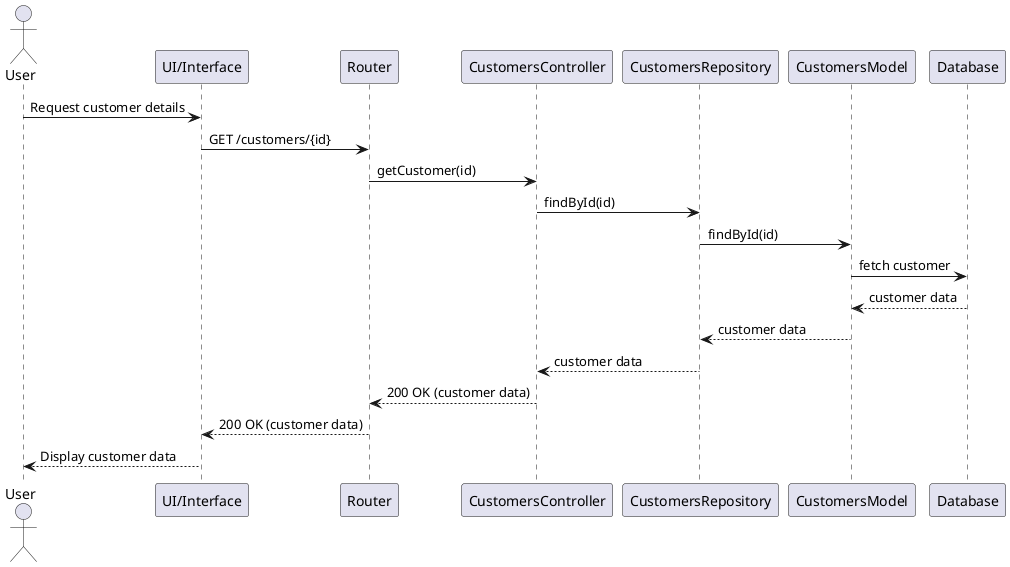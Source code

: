 @startuml
actor User
participant "UI/Interface" as UI
participant "Router" as Router
participant "CustomersController" as Controller
participant "CustomersRepository" as Repository
participant "CustomersModel" as Model
participant "Database" as DB

User -> UI: Request customer details
UI -> Router: GET /customers/{id}
Router -> Controller: getCustomer(id)
Controller -> Repository: findById(id)
Repository -> Model: findById(id)
Model -> DB: fetch customer
DB --> Model: customer data
Model --> Repository: customer data
Repository --> Controller: customer data
Controller --> Router: 200 OK (customer data)
Router --> UI: 200 OK (customer data)
UI --> User: Display customer data
@enduml
